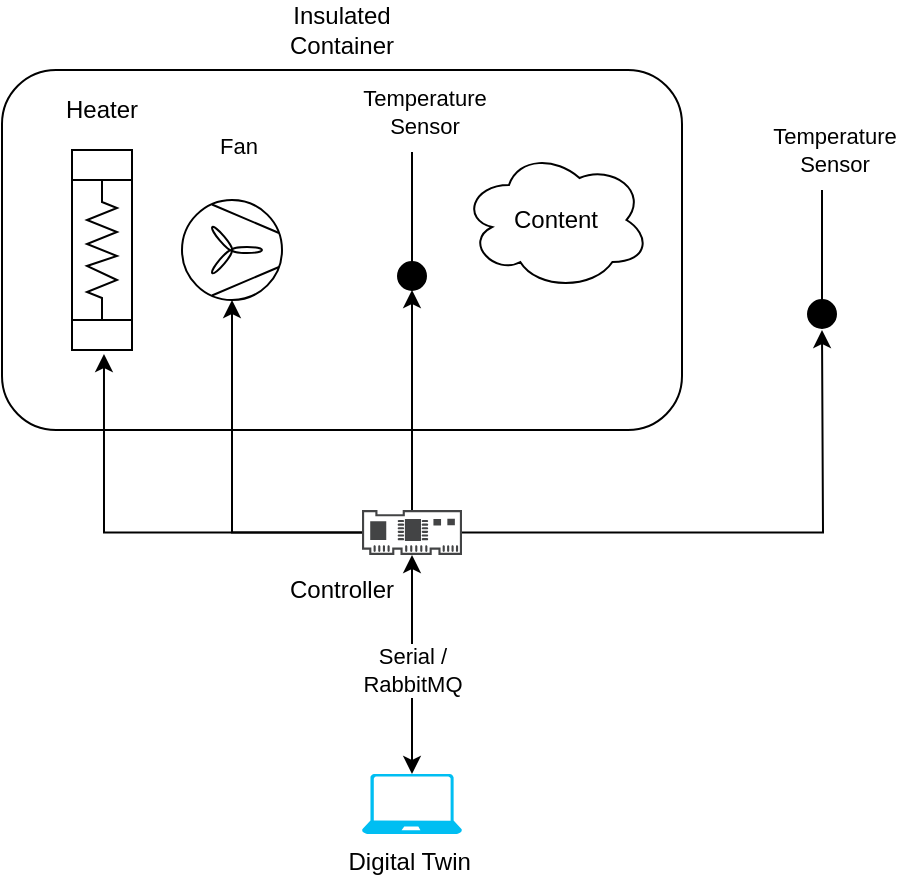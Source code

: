<mxfile version="15.8.7" type="device"><diagram id="pX_AYpZvNBJtFISHPC4g" name="Page-1"><mxGraphModel dx="772" dy="535" grid="1" gridSize="10" guides="1" tooltips="1" connect="1" arrows="1" fold="1" page="0" pageScale="1" pageWidth="827" pageHeight="1169" math="0" shadow="0"><root><mxCell id="0"/><mxCell id="1" parent="0"/><mxCell id="G6u1DaucFyVu4wI8RZ61-1" value="" style="rounded=1;whiteSpace=wrap;html=1;" parent="1" vertex="1"><mxGeometry x="130" y="260" width="340" height="180" as="geometry"/></mxCell><mxCell id="G6u1DaucFyVu4wI8RZ61-2" value="" style="endArrow=none;html=1;startArrow=circle;startFill=1;" parent="1" edge="1"><mxGeometry width="50" height="50" relative="1" as="geometry"><mxPoint x="335" y="371" as="sourcePoint"/><mxPoint x="335" y="301" as="targetPoint"/></mxGeometry></mxCell><mxCell id="G6u1DaucFyVu4wI8RZ61-3" value="Temperature &lt;br&gt;Sensor" style="edgeLabel;html=1;align=center;verticalAlign=middle;resizable=0;points=[];" parent="G6u1DaucFyVu4wI8RZ61-2" vertex="1" connectable="0"><mxGeometry x="0.514" y="2" relative="1" as="geometry"><mxPoint x="7.5" y="-37" as="offset"/></mxGeometry></mxCell><mxCell id="G6u1DaucFyVu4wI8RZ61-4" value="" style="verticalLabelPosition=bottom;outlineConnect=0;align=center;dashed=0;html=1;verticalAlign=top;shape=mxgraph.pid2misc.fan;fanType=common" parent="1" vertex="1"><mxGeometry x="220" y="325" width="50" height="50" as="geometry"/></mxCell><mxCell id="G6u1DaucFyVu4wI8RZ61-5" value="" style="shape=mxgraph.pid.heat_exchangers.heat_exchanger_(coil_tubes);html=1;align=center;verticalLabelPosition=bottom;verticalAlign=top;dashed=0;rotation=90;" parent="1" vertex="1"><mxGeometry x="130" y="335" width="100" height="30" as="geometry"/></mxCell><mxCell id="G6u1DaucFyVu4wI8RZ61-6" value="Heater" style="text;html=1;strokeColor=none;fillColor=none;align=center;verticalAlign=middle;whiteSpace=wrap;rounded=0;" parent="1" vertex="1"><mxGeometry x="160" y="270" width="40" height="20" as="geometry"/></mxCell><mxCell id="G6u1DaucFyVu4wI8RZ61-7" value="Content" style="ellipse;shape=cloud;whiteSpace=wrap;html=1;" parent="1" vertex="1"><mxGeometry x="360" y="300" width="94" height="70" as="geometry"/></mxCell><mxCell id="G6u1DaucFyVu4wI8RZ61-18" style="edgeStyle=orthogonalEdgeStyle;rounded=0;orthogonalLoop=1;jettySize=auto;html=1;entryX=1.02;entryY=0.467;entryDx=0;entryDy=0;entryPerimeter=0;" parent="1" source="G6u1DaucFyVu4wI8RZ61-13" target="G6u1DaucFyVu4wI8RZ61-5" edge="1"><mxGeometry relative="1" as="geometry"/></mxCell><mxCell id="G6u1DaucFyVu4wI8RZ61-19" style="edgeStyle=orthogonalEdgeStyle;rounded=0;orthogonalLoop=1;jettySize=auto;html=1;" parent="1" source="G6u1DaucFyVu4wI8RZ61-13" target="G6u1DaucFyVu4wI8RZ61-4" edge="1"><mxGeometry relative="1" as="geometry"/></mxCell><mxCell id="G6u1DaucFyVu4wI8RZ61-20" style="edgeStyle=orthogonalEdgeStyle;rounded=0;orthogonalLoop=1;jettySize=auto;html=1;" parent="1" source="G6u1DaucFyVu4wI8RZ61-13" edge="1"><mxGeometry relative="1" as="geometry"><mxPoint x="335" y="370" as="targetPoint"/></mxGeometry></mxCell><mxCell id="G6u1DaucFyVu4wI8RZ61-24" style="edgeStyle=orthogonalEdgeStyle;rounded=0;orthogonalLoop=1;jettySize=auto;html=1;startArrow=none;startFill=0;" parent="1" source="G6u1DaucFyVu4wI8RZ61-13" edge="1"><mxGeometry relative="1" as="geometry"><mxPoint x="540" y="390" as="targetPoint"/></mxGeometry></mxCell><mxCell id="G6u1DaucFyVu4wI8RZ61-13" value="" style="pointerEvents=1;shadow=0;dashed=0;html=1;strokeColor=none;fillColor=#434445;aspect=fixed;labelPosition=center;verticalLabelPosition=bottom;verticalAlign=top;align=center;outlineConnect=0;shape=mxgraph.vvd.scsi_controller;" parent="1" vertex="1"><mxGeometry x="310" y="480" width="50" height="22.5" as="geometry"/></mxCell><mxCell id="G6u1DaucFyVu4wI8RZ61-17" value="Fan" style="edgeLabel;html=1;align=center;verticalAlign=middle;resizable=0;points=[];" parent="1" vertex="1" connectable="0"><mxGeometry x="240" y="335" as="geometry"><mxPoint x="7.5" y="-37" as="offset"/></mxGeometry></mxCell><mxCell id="G6u1DaucFyVu4wI8RZ61-22" value="" style="endArrow=none;html=1;startArrow=circle;startFill=1;" parent="1" edge="1"><mxGeometry width="50" height="50" relative="1" as="geometry"><mxPoint x="540" y="390" as="sourcePoint"/><mxPoint x="540" y="320" as="targetPoint"/></mxGeometry></mxCell><mxCell id="G6u1DaucFyVu4wI8RZ61-23" value="Temperature &lt;br&gt;Sensor" style="edgeLabel;html=1;align=center;verticalAlign=middle;resizable=0;points=[];" parent="G6u1DaucFyVu4wI8RZ61-22" vertex="1" connectable="0"><mxGeometry x="0.514" y="2" relative="1" as="geometry"><mxPoint x="7.5" y="-37" as="offset"/></mxGeometry></mxCell><mxCell id="G6u1DaucFyVu4wI8RZ61-25" value="Insulated Container" style="text;html=1;strokeColor=none;fillColor=none;align=center;verticalAlign=middle;whiteSpace=wrap;rounded=0;" parent="1" vertex="1"><mxGeometry x="280" y="230" width="40" height="20" as="geometry"/></mxCell><mxCell id="G6u1DaucFyVu4wI8RZ61-26" value="Digital Twin&amp;nbsp;" style="verticalLabelPosition=bottom;html=1;verticalAlign=top;align=center;strokeColor=none;fillColor=#00BEF2;shape=mxgraph.azure.laptop;pointerEvents=1;" parent="1" vertex="1"><mxGeometry x="310" y="612" width="50" height="30" as="geometry"/></mxCell><mxCell id="G6u1DaucFyVu4wI8RZ61-27" value="" style="endArrow=classic;startArrow=classic;html=1;exitX=0.5;exitY=0;exitDx=0;exitDy=0;exitPerimeter=0;" parent="1" source="G6u1DaucFyVu4wI8RZ61-26" target="G6u1DaucFyVu4wI8RZ61-13" edge="1"><mxGeometry width="50" height="50" relative="1" as="geometry"><mxPoint x="280" y="600" as="sourcePoint"/><mxPoint x="330" y="550" as="targetPoint"/></mxGeometry></mxCell><mxCell id="G6u1DaucFyVu4wI8RZ61-29" value="Serial /&lt;br&gt;RabbitMQ" style="edgeLabel;html=1;align=center;verticalAlign=middle;resizable=0;points=[];" parent="G6u1DaucFyVu4wI8RZ61-27" vertex="1" connectable="0"><mxGeometry x="0.176" y="2" relative="1" as="geometry"><mxPoint x="2" y="12" as="offset"/></mxGeometry></mxCell><mxCell id="G6u1DaucFyVu4wI8RZ61-28" value="Controller" style="text;html=1;strokeColor=none;fillColor=none;align=center;verticalAlign=middle;whiteSpace=wrap;rounded=0;" parent="1" vertex="1"><mxGeometry x="280" y="510" width="40" height="20" as="geometry"/></mxCell></root></mxGraphModel></diagram></mxfile>